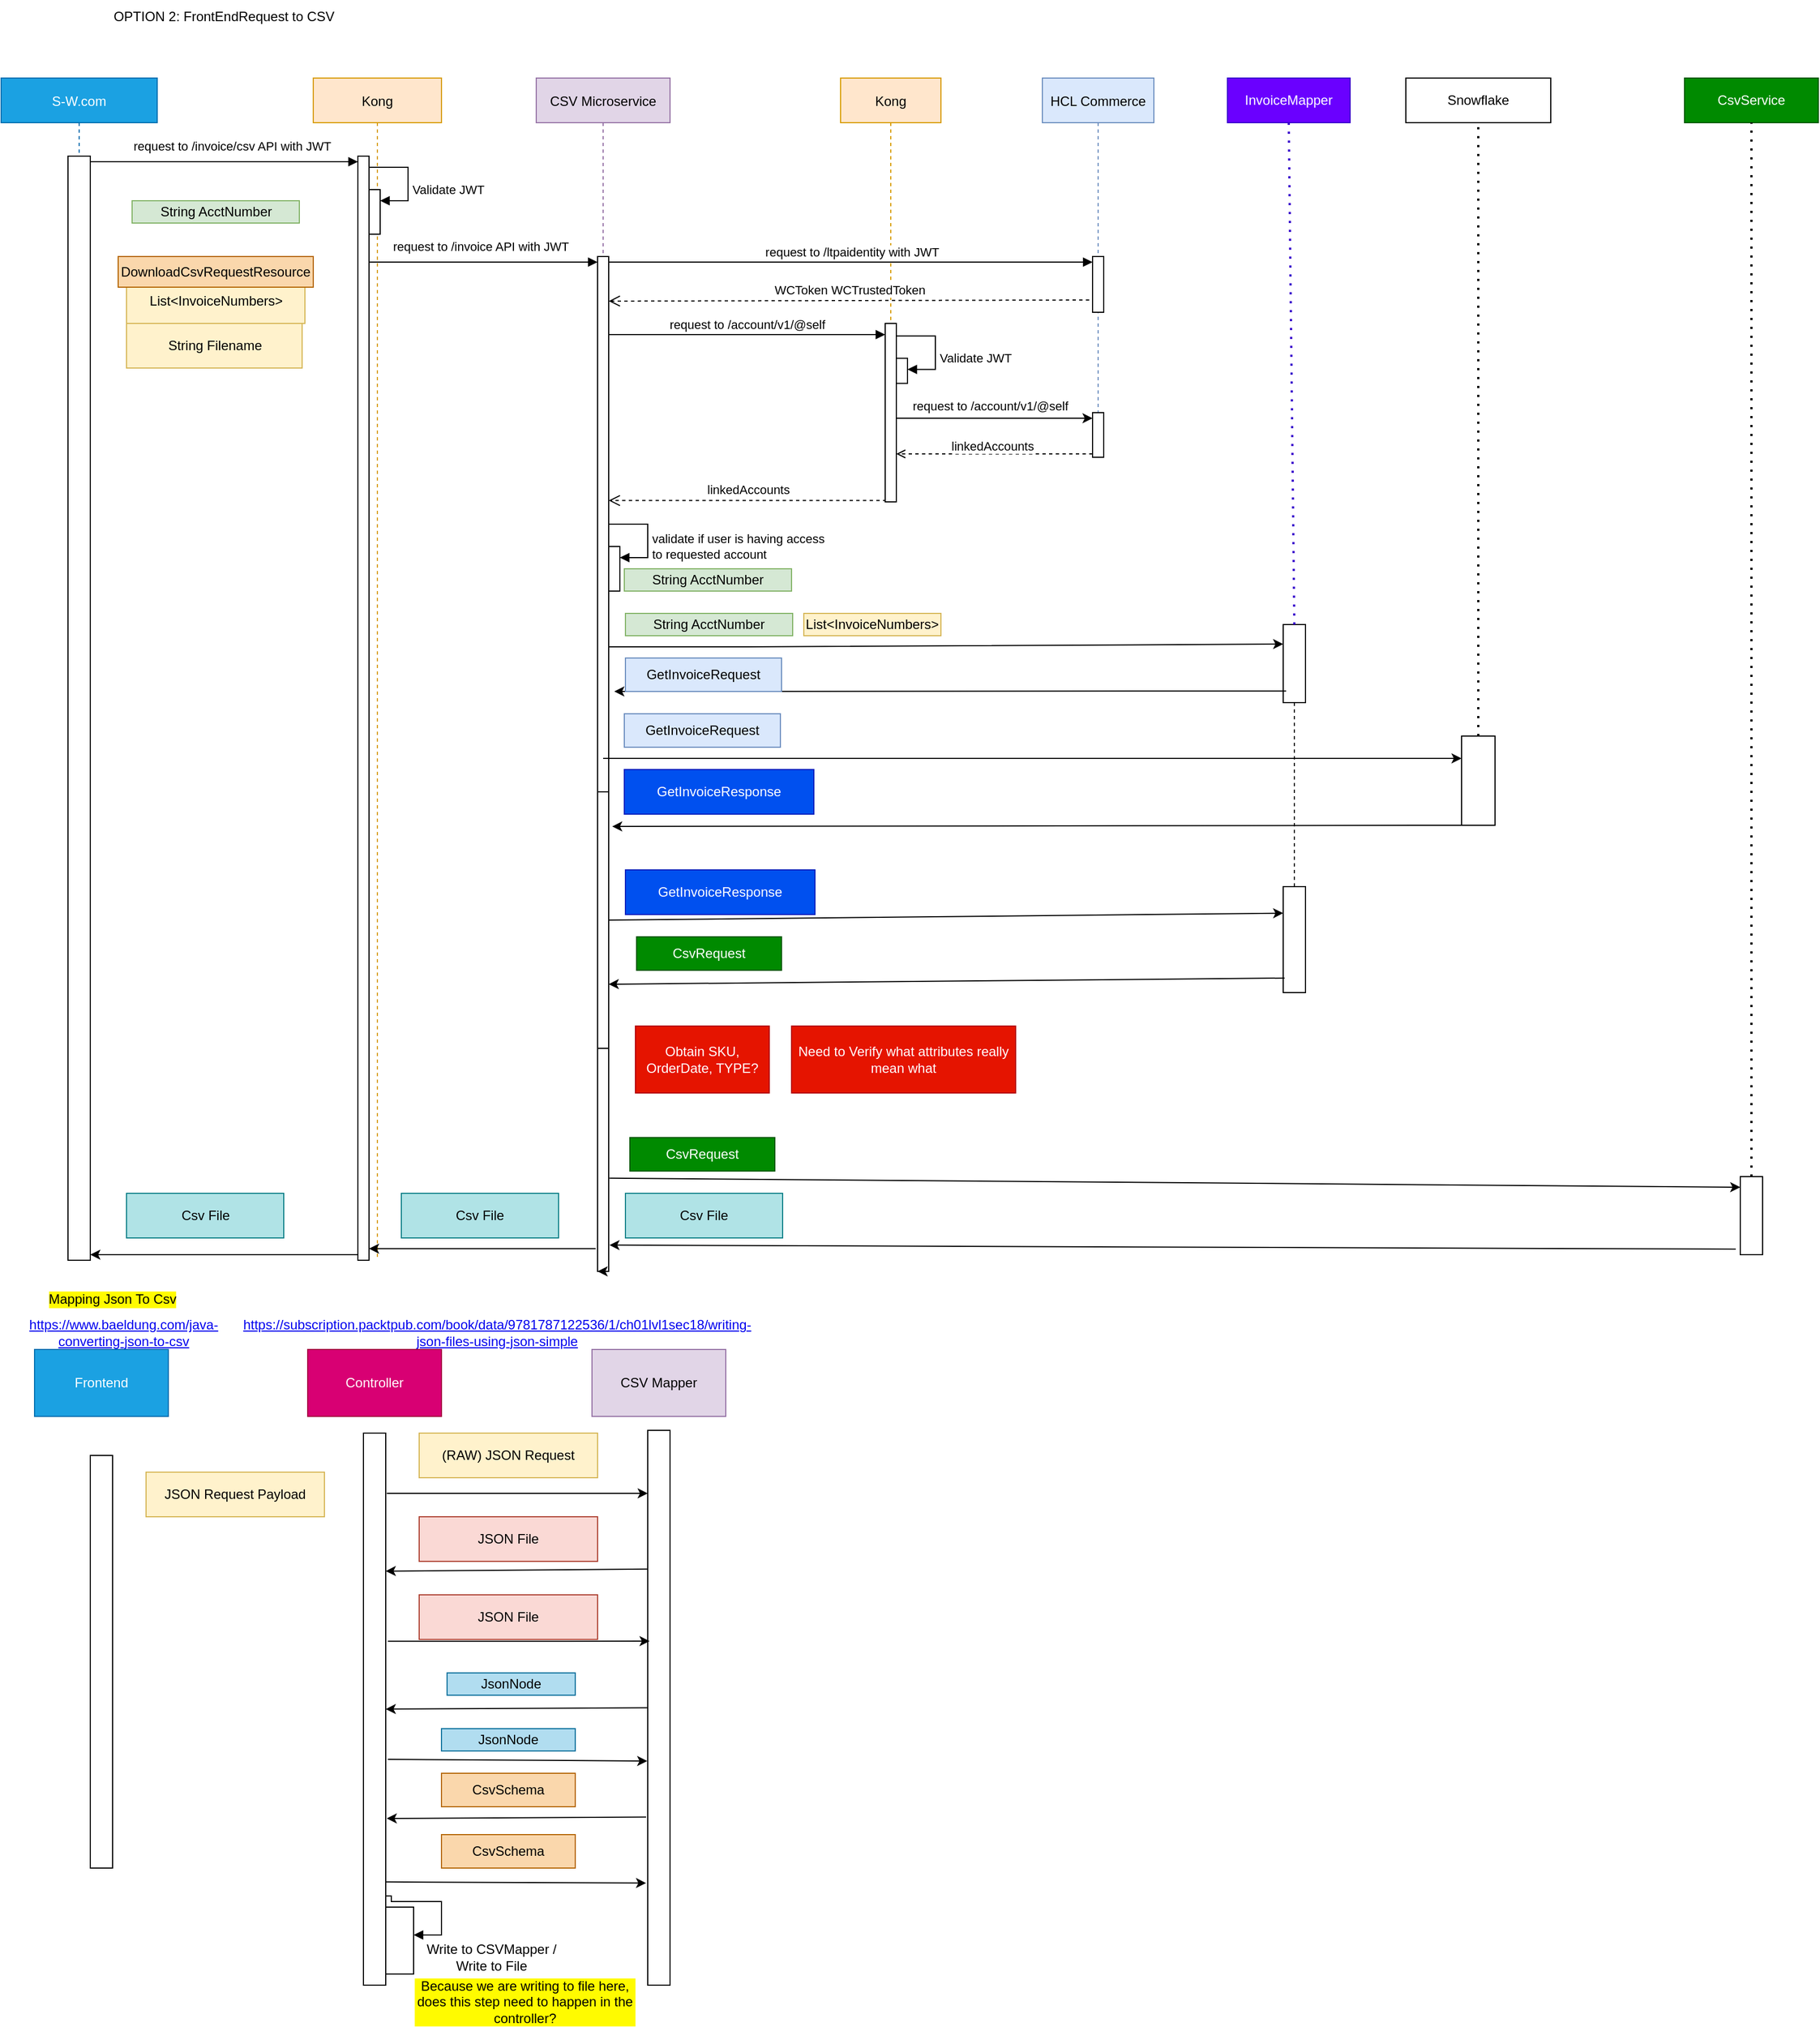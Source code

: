 <mxfile version="24.0.1" type="github">
  <diagram name="Page-1" id="2YBvvXClWsGukQMizWep">
    <mxGraphModel dx="1889" dy="1142" grid="1" gridSize="10" guides="1" tooltips="1" connect="1" arrows="1" fold="1" page="1" pageScale="1" pageWidth="850" pageHeight="1100" math="0" shadow="0">
      <root>
        <mxCell id="0" />
        <mxCell id="1" parent="0" />
        <mxCell id="YJNnLyJVlC_eIxuYvdxh-1" value="OPTION 2: FrontEndRequest to CSV" style="text;html=1;align=center;verticalAlign=middle;whiteSpace=wrap;rounded=0;" parent="1" vertex="1">
          <mxGeometry x="70" y="20" width="280" height="30" as="geometry" />
        </mxCell>
        <mxCell id="YJNnLyJVlC_eIxuYvdxh-55" value="S-W.com" style="shape=umlLifeline;perimeter=lifelinePerimeter;container=1;collapsible=0;recursiveResize=0;rounded=0;shadow=0;strokeWidth=1;fillColor=#1ba1e2;strokeColor=#006EAF;fontColor=#ffffff;" parent="1" vertex="1">
          <mxGeometry x="10" y="90" width="140" height="660" as="geometry" />
        </mxCell>
        <mxCell id="YJNnLyJVlC_eIxuYvdxh-56" value="CSV Microservice" style="shape=umlLifeline;perimeter=lifelinePerimeter;container=1;collapsible=0;recursiveResize=0;rounded=0;shadow=0;strokeWidth=1;fillColor=#e1d5e7;strokeColor=#9673a6;" parent="1" vertex="1">
          <mxGeometry x="490" y="90" width="120" height="640" as="geometry" />
        </mxCell>
        <mxCell id="YJNnLyJVlC_eIxuYvdxh-57" value="" style="html=1;points=[[0,0,0,0,5],[0,1,0,0,-5],[1,0,0,0,5],[1,1,0,0,-5]];perimeter=orthogonalPerimeter;outlineConnect=0;targetShapes=umlLifeline;portConstraint=eastwest;newEdgeStyle={&quot;curved&quot;:0,&quot;rounded&quot;:0};" parent="YJNnLyJVlC_eIxuYvdxh-56" vertex="1">
          <mxGeometry x="55" y="160" width="10" height="480" as="geometry" />
        </mxCell>
        <mxCell id="YJNnLyJVlC_eIxuYvdxh-58" value="" style="html=1;points=[[0,0,0,0,5],[0,1,0,0,-5],[1,0,0,0,5],[1,1,0,0,-5]];perimeter=orthogonalPerimeter;outlineConnect=0;targetShapes=umlLifeline;portConstraint=eastwest;newEdgeStyle={&quot;curved&quot;:0,&quot;rounded&quot;:0};" parent="YJNnLyJVlC_eIxuYvdxh-56" vertex="1">
          <mxGeometry x="65" y="420" width="10" height="40" as="geometry" />
        </mxCell>
        <mxCell id="YJNnLyJVlC_eIxuYvdxh-59" value="validate if user is having access &lt;br&gt;to requested account" style="html=1;align=left;spacingLeft=2;endArrow=block;rounded=0;edgeStyle=orthogonalEdgeStyle;curved=0;rounded=0;" parent="YJNnLyJVlC_eIxuYvdxh-56" target="YJNnLyJVlC_eIxuYvdxh-58" edge="1">
          <mxGeometry x="0.212" relative="1" as="geometry">
            <mxPoint x="65" y="400" as="sourcePoint" />
            <Array as="points">
              <mxPoint x="100" y="400" />
              <mxPoint x="100" y="430" />
            </Array>
            <mxPoint as="offset" />
          </mxGeometry>
        </mxCell>
        <mxCell id="YJNnLyJVlC_eIxuYvdxh-64" value="HCL Commerce" style="shape=umlLifeline;perimeter=lifelinePerimeter;container=1;collapsible=0;recursiveResize=0;rounded=0;shadow=0;strokeWidth=1;fillColor=#dae8fc;strokeColor=#6c8ebf;" parent="1" vertex="1">
          <mxGeometry x="944" y="90" width="100" height="340" as="geometry" />
        </mxCell>
        <mxCell id="YJNnLyJVlC_eIxuYvdxh-65" value="" style="html=1;points=[[0,0,0,0,5],[0,1,0,0,-5],[1,0,0,0,5],[1,1,0,0,-5]];perimeter=orthogonalPerimeter;outlineConnect=0;targetShapes=umlLifeline;portConstraint=eastwest;newEdgeStyle={&quot;curved&quot;:0,&quot;rounded&quot;:0};" parent="YJNnLyJVlC_eIxuYvdxh-64" vertex="1">
          <mxGeometry x="45" y="160" width="10" height="50" as="geometry" />
        </mxCell>
        <mxCell id="YJNnLyJVlC_eIxuYvdxh-66" value="" style="html=1;points=[[0,0,0,0,5],[0,1,0,0,-5],[1,0,0,0,5],[1,1,0,0,-5]];perimeter=orthogonalPerimeter;outlineConnect=0;targetShapes=umlLifeline;portConstraint=eastwest;newEdgeStyle={&quot;curved&quot;:0,&quot;rounded&quot;:0};" parent="YJNnLyJVlC_eIxuYvdxh-64" vertex="1">
          <mxGeometry x="45" y="300" width="10" height="40" as="geometry" />
        </mxCell>
        <mxCell id="YJNnLyJVlC_eIxuYvdxh-69" value="Kong" style="shape=umlLifeline;perimeter=lifelinePerimeter;container=1;collapsible=0;recursiveResize=0;rounded=0;shadow=0;strokeWidth=1;fillColor=#ffe6cc;strokeColor=#d79b00;" parent="1" vertex="1">
          <mxGeometry x="290" y="90" width="115" height="1060" as="geometry" />
        </mxCell>
        <mxCell id="YJNnLyJVlC_eIxuYvdxh-70" value="request to /qbexport API" style="html=1;verticalAlign=bottom;endArrow=block;curved=0;rounded=0;entryX=0;entryY=0;entryDx=0;entryDy=5;" parent="YJNnLyJVlC_eIxuYvdxh-69" edge="1">
          <mxGeometry relative="1" as="geometry">
            <mxPoint x="100" y="75" as="sourcePoint" />
          </mxGeometry>
        </mxCell>
        <mxCell id="YJNnLyJVlC_eIxuYvdxh-71" value="response qbInvoices" style="html=1;verticalAlign=bottom;endArrow=open;dashed=1;endSize=8;curved=0;rounded=0;exitX=0;exitY=1;exitDx=0;exitDy=-5;" parent="YJNnLyJVlC_eIxuYvdxh-69" edge="1">
          <mxGeometry relative="1" as="geometry">
            <mxPoint x="100" y="145" as="targetPoint" />
          </mxGeometry>
        </mxCell>
        <mxCell id="YJNnLyJVlC_eIxuYvdxh-72" value="" style="html=1;points=[[0,0,0,0,5],[0,1,0,0,-5],[1,0,0,0,5],[1,1,0,0,-5]];perimeter=orthogonalPerimeter;outlineConnect=0;targetShapes=umlLifeline;portConstraint=eastwest;newEdgeStyle={&quot;curved&quot;:0,&quot;rounded&quot;:0};" parent="YJNnLyJVlC_eIxuYvdxh-69" vertex="1">
          <mxGeometry x="40" y="70" width="10" height="990" as="geometry" />
        </mxCell>
        <mxCell id="YJNnLyJVlC_eIxuYvdxh-73" value="" style="html=1;points=[[0,0,0,0,5],[0,1,0,0,-5],[1,0,0,0,5],[1,1,0,0,-5]];perimeter=orthogonalPerimeter;outlineConnect=0;targetShapes=umlLifeline;portConstraint=eastwest;newEdgeStyle={&quot;curved&quot;:0,&quot;rounded&quot;:0};" parent="YJNnLyJVlC_eIxuYvdxh-69" vertex="1">
          <mxGeometry x="50" y="100" width="10" height="40" as="geometry" />
        </mxCell>
        <mxCell id="YJNnLyJVlC_eIxuYvdxh-74" value="Validate JWT" style="html=1;align=left;spacingLeft=2;endArrow=block;rounded=0;edgeStyle=orthogonalEdgeStyle;curved=0;rounded=0;exitX=1;exitY=0;exitDx=0;exitDy=5;exitPerimeter=0;" parent="YJNnLyJVlC_eIxuYvdxh-69" source="YJNnLyJVlC_eIxuYvdxh-72" target="YJNnLyJVlC_eIxuYvdxh-73" edge="1">
          <mxGeometry x="0.263" relative="1" as="geometry">
            <mxPoint x="55" y="80" as="sourcePoint" />
            <Array as="points">
              <mxPoint x="50" y="80" />
              <mxPoint x="85" y="80" />
              <mxPoint x="85" y="110" />
            </Array>
            <mxPoint as="offset" />
          </mxGeometry>
        </mxCell>
        <mxCell id="YJNnLyJVlC_eIxuYvdxh-75" value="request to /invoice/csv API with JWT" style="html=1;verticalAlign=bottom;endArrow=block;curved=0;rounded=0;entryX=0;entryY=0;entryDx=0;entryDy=5;exitX=1;exitY=0;exitDx=0;exitDy=5;exitPerimeter=0;" parent="1" source="YJNnLyJVlC_eIxuYvdxh-106" target="YJNnLyJVlC_eIxuYvdxh-72" edge="1">
          <mxGeometry x="0.059" y="5" relative="1" as="geometry">
            <mxPoint x="160" y="165" as="sourcePoint" />
            <mxPoint as="offset" />
          </mxGeometry>
        </mxCell>
        <mxCell id="YJNnLyJVlC_eIxuYvdxh-76" value="request to /invoice API with JWT" style="html=1;verticalAlign=bottom;endArrow=block;curved=0;rounded=0;entryX=0;entryY=0;entryDx=0;entryDy=5;" parent="1" target="YJNnLyJVlC_eIxuYvdxh-57" edge="1">
          <mxGeometry x="-0.024" y="5" relative="1" as="geometry">
            <mxPoint x="340" y="255" as="sourcePoint" />
            <mxPoint as="offset" />
          </mxGeometry>
        </mxCell>
        <mxCell id="YJNnLyJVlC_eIxuYvdxh-77" value="request to&amp;nbsp;/account/v1/@self" style="html=1;verticalAlign=bottom;endArrow=block;curved=0;rounded=0;" parent="1" target="YJNnLyJVlC_eIxuYvdxh-84" edge="1">
          <mxGeometry relative="1" as="geometry">
            <mxPoint x="555" y="320" as="sourcePoint" />
            <mxPoint as="offset" />
            <mxPoint x="700" y="320" as="targetPoint" />
          </mxGeometry>
        </mxCell>
        <mxCell id="YJNnLyJVlC_eIxuYvdxh-78" value="linkedAccounts" style="html=1;verticalAlign=bottom;endArrow=open;dashed=1;endSize=8;curved=0;rounded=0;exitX=0.456;exitY=0.57;exitDx=0;exitDy=0;exitPerimeter=0;" parent="1" edge="1">
          <mxGeometry x="-0.006" y="-1" relative="1" as="geometry">
            <mxPoint x="555" y="468.8" as="targetPoint" />
            <mxPoint as="offset" />
            <mxPoint x="804.04" y="468.8" as="sourcePoint" />
          </mxGeometry>
        </mxCell>
        <mxCell id="YJNnLyJVlC_eIxuYvdxh-81" value="Kong" style="shape=umlLifeline;perimeter=lifelinePerimeter;container=1;collapsible=0;recursiveResize=0;rounded=0;shadow=0;strokeWidth=1;fillColor=#ffe6cc;strokeColor=#d79b00;" parent="1" vertex="1">
          <mxGeometry x="763" y="90" width="90" height="380" as="geometry" />
        </mxCell>
        <mxCell id="YJNnLyJVlC_eIxuYvdxh-82" value="request to /qbexport API" style="html=1;verticalAlign=bottom;endArrow=block;curved=0;rounded=0;entryX=0;entryY=0;entryDx=0;entryDy=5;" parent="YJNnLyJVlC_eIxuYvdxh-81" edge="1">
          <mxGeometry relative="1" as="geometry">
            <mxPoint x="100" y="75" as="sourcePoint" />
          </mxGeometry>
        </mxCell>
        <mxCell id="YJNnLyJVlC_eIxuYvdxh-83" value="response qbInvoices" style="html=1;verticalAlign=bottom;endArrow=open;dashed=1;endSize=8;curved=0;rounded=0;exitX=0;exitY=1;exitDx=0;exitDy=-5;" parent="YJNnLyJVlC_eIxuYvdxh-81" edge="1">
          <mxGeometry relative="1" as="geometry">
            <mxPoint x="100" y="145" as="targetPoint" />
          </mxGeometry>
        </mxCell>
        <mxCell id="YJNnLyJVlC_eIxuYvdxh-84" value="" style="html=1;points=[[0,0,0,0,5],[0,1,0,0,-5],[1,0,0,0,5],[1,1,0,0,-5]];perimeter=orthogonalPerimeter;outlineConnect=0;targetShapes=umlLifeline;portConstraint=eastwest;newEdgeStyle={&quot;curved&quot;:0,&quot;rounded&quot;:0};" parent="YJNnLyJVlC_eIxuYvdxh-81" vertex="1">
          <mxGeometry x="40" y="220" width="10" height="160" as="geometry" />
        </mxCell>
        <mxCell id="YJNnLyJVlC_eIxuYvdxh-85" value="" style="html=1;points=[[0,0,0,0,5],[0,1,0,0,-5],[1,0,0,0,5],[1,1,0,0,-5]];perimeter=orthogonalPerimeter;outlineConnect=0;targetShapes=umlLifeline;portConstraint=eastwest;newEdgeStyle={&quot;curved&quot;:0,&quot;rounded&quot;:0};" parent="YJNnLyJVlC_eIxuYvdxh-81" vertex="1">
          <mxGeometry x="50" y="251.25" width="10" height="22.5" as="geometry" />
        </mxCell>
        <mxCell id="YJNnLyJVlC_eIxuYvdxh-86" value="Validate JWT" style="html=1;align=left;spacingLeft=2;endArrow=block;rounded=0;edgeStyle=orthogonalEdgeStyle;curved=0;rounded=0;exitX=1;exitY=0;exitDx=0;exitDy=5;exitPerimeter=0;" parent="YJNnLyJVlC_eIxuYvdxh-81" target="YJNnLyJVlC_eIxuYvdxh-85" edge="1">
          <mxGeometry x="0.263" relative="1" as="geometry">
            <mxPoint x="50" y="226.25" as="sourcePoint" />
            <Array as="points">
              <mxPoint x="50" y="231.25" />
              <mxPoint x="85" y="231.25" />
              <mxPoint x="85" y="261.25" />
            </Array>
            <mxPoint as="offset" />
          </mxGeometry>
        </mxCell>
        <mxCell id="YJNnLyJVlC_eIxuYvdxh-87" value="request to /ltpaidentity with JWT" style="html=1;verticalAlign=bottom;endArrow=block;curved=0;rounded=0;entryX=0;entryY=0;entryDx=0;entryDy=5;exitX=1;exitY=0;exitDx=0;exitDy=5;exitPerimeter=0;" parent="1" source="YJNnLyJVlC_eIxuYvdxh-57" target="YJNnLyJVlC_eIxuYvdxh-65" edge="1">
          <mxGeometry x="0.004" relative="1" as="geometry">
            <mxPoint x="560" y="255" as="sourcePoint" />
            <mxPoint as="offset" />
          </mxGeometry>
        </mxCell>
        <mxCell id="YJNnLyJVlC_eIxuYvdxh-88" value="WCToken WCTrustedToken" style="html=1;verticalAlign=bottom;endArrow=open;dashed=1;endSize=8;curved=0;rounded=0;entryX=1;entryY=1;entryDx=0;entryDy=-5;entryPerimeter=0;exitX=-0.3;exitY=0.78;exitDx=0;exitDy=0;exitPerimeter=0;" parent="1" source="YJNnLyJVlC_eIxuYvdxh-65" edge="1">
          <mxGeometry relative="1" as="geometry">
            <mxPoint x="555" y="290" as="targetPoint" />
            <mxPoint as="offset" />
            <mxPoint x="760" y="290" as="sourcePoint" />
          </mxGeometry>
        </mxCell>
        <mxCell id="YJNnLyJVlC_eIxuYvdxh-89" style="edgeStyle=orthogonalEdgeStyle;rounded=0;orthogonalLoop=1;jettySize=auto;html=1;curved=0;entryX=0;entryY=0;entryDx=0;entryDy=5;entryPerimeter=0;" parent="1" source="YJNnLyJVlC_eIxuYvdxh-84" target="YJNnLyJVlC_eIxuYvdxh-66" edge="1">
          <mxGeometry relative="1" as="geometry">
            <Array as="points">
              <mxPoint x="860" y="395" />
              <mxPoint x="860" y="395" />
            </Array>
          </mxGeometry>
        </mxCell>
        <mxCell id="YJNnLyJVlC_eIxuYvdxh-90" value="request to&amp;nbsp;/account/v1/@self" style="edgeLabel;html=1;align=center;verticalAlign=middle;resizable=0;points=[];" parent="YJNnLyJVlC_eIxuYvdxh-89" connectable="0" vertex="1">
          <mxGeometry x="-0.053" y="4" relative="1" as="geometry">
            <mxPoint y="-7" as="offset" />
          </mxGeometry>
        </mxCell>
        <mxCell id="YJNnLyJVlC_eIxuYvdxh-91" style="edgeStyle=orthogonalEdgeStyle;rounded=0;orthogonalLoop=1;jettySize=auto;html=1;curved=0;dashed=1;endArrow=open;endFill=0;" parent="1" edge="1">
          <mxGeometry relative="1" as="geometry">
            <mxPoint x="989" y="427" as="sourcePoint" />
            <mxPoint x="813" y="427" as="targetPoint" />
            <Array as="points">
              <mxPoint x="860" y="427" />
              <mxPoint x="860" y="427" />
            </Array>
          </mxGeometry>
        </mxCell>
        <mxCell id="YJNnLyJVlC_eIxuYvdxh-92" value="linkedAccounts" style="edgeLabel;html=1;align=center;verticalAlign=middle;resizable=0;points=[];" parent="YJNnLyJVlC_eIxuYvdxh-91" connectable="0" vertex="1">
          <mxGeometry x="0.027" relative="1" as="geometry">
            <mxPoint y="-7" as="offset" />
          </mxGeometry>
        </mxCell>
        <mxCell id="YJNnLyJVlC_eIxuYvdxh-106" value="" style="html=1;points=[[0,0,0,0,5],[0,1,0,0,-5],[1,0,0,0,5],[1,1,0,0,-5]];perimeter=orthogonalPerimeter;outlineConnect=0;targetShapes=umlLifeline;portConstraint=eastwest;newEdgeStyle={&quot;curved&quot;:0,&quot;rounded&quot;:0};" parent="1" vertex="1">
          <mxGeometry x="70" y="160" width="20" height="990" as="geometry" />
        </mxCell>
        <mxCell id="YJNnLyJVlC_eIxuYvdxh-215" value="Mapping Json To Csv" style="text;html=1;align=center;verticalAlign=middle;whiteSpace=wrap;rounded=0;labelBackgroundColor=#fffb00;" parent="1" vertex="1">
          <mxGeometry x="10" y="1170" width="200" height="30" as="geometry" />
        </mxCell>
        <mxCell id="YJNnLyJVlC_eIxuYvdxh-216" value="Controller" style="rounded=0;whiteSpace=wrap;html=1;fillColor=#d80073;strokeColor=#A50040;fontColor=#ffffff;" parent="1" vertex="1">
          <mxGeometry x="285" y="1230" width="120" height="60" as="geometry" />
        </mxCell>
        <mxCell id="YJNnLyJVlC_eIxuYvdxh-217" value="JSON Request Payload" style="rounded=0;whiteSpace=wrap;html=1;fillColor=#fff2cc;strokeColor=#d6b656;" parent="1" vertex="1">
          <mxGeometry x="140" y="1340" width="160" height="40" as="geometry" />
        </mxCell>
        <mxCell id="YJNnLyJVlC_eIxuYvdxh-222" value="CSV Mapper" style="rounded=0;whiteSpace=wrap;html=1;fillColor=#e1d5e7;strokeColor=#9673a6;" parent="1" vertex="1">
          <mxGeometry x="540" y="1230" width="120" height="60" as="geometry" />
        </mxCell>
        <mxCell id="YJNnLyJVlC_eIxuYvdxh-225" value="Frontend" style="rounded=0;whiteSpace=wrap;html=1;fillColor=#1ba1e2;fontColor=#ffffff;strokeColor=#006EAF;" parent="1" vertex="1">
          <mxGeometry x="40" y="1230" width="120" height="60" as="geometry" />
        </mxCell>
        <mxCell id="YJNnLyJVlC_eIxuYvdxh-226" value="" style="rounded=0;whiteSpace=wrap;html=1;" parent="1" vertex="1">
          <mxGeometry x="90" y="1325" width="20" height="370" as="geometry" />
        </mxCell>
        <mxCell id="YJNnLyJVlC_eIxuYvdxh-227" value="" style="rounded=0;whiteSpace=wrap;html=1;" parent="1" vertex="1">
          <mxGeometry x="335" y="1305" width="20" height="495" as="geometry" />
        </mxCell>
        <mxCell id="YJNnLyJVlC_eIxuYvdxh-228" value="" style="rounded=0;whiteSpace=wrap;html=1;" parent="1" vertex="1">
          <mxGeometry x="590" y="1302.5" width="20" height="497.5" as="geometry" />
        </mxCell>
        <mxCell id="YJNnLyJVlC_eIxuYvdxh-234" value="&lt;a href=&quot;https://www.baeldung.com/java-converting-json-to-csv&quot;&gt;https://www.baeldung.com/java-converting-json-to-csv&lt;/a&gt;" style="text;html=1;align=center;verticalAlign=middle;whiteSpace=wrap;rounded=0;" parent="1" vertex="1">
          <mxGeometry x="90" y="1200" width="60" height="30" as="geometry" />
        </mxCell>
        <mxCell id="YJNnLyJVlC_eIxuYvdxh-235" value="" style="endArrow=classic;html=1;rounded=0;exitX=1.097;exitY=0.377;exitDx=0;exitDy=0;entryX=0.084;entryY=0.38;entryDx=0;entryDy=0;entryPerimeter=0;exitPerimeter=0;" parent="1" source="YJNnLyJVlC_eIxuYvdxh-227" target="YJNnLyJVlC_eIxuYvdxh-228" edge="1">
          <mxGeometry width="50" height="50" relative="1" as="geometry">
            <mxPoint x="420" y="1540" as="sourcePoint" />
            <mxPoint x="470" y="1490" as="targetPoint" />
          </mxGeometry>
        </mxCell>
        <mxCell id="YJNnLyJVlC_eIxuYvdxh-237" value="" style="endArrow=classic;html=1;rounded=0;exitX=0;exitY=0.5;exitDx=0;exitDy=0;" parent="1" source="YJNnLyJVlC_eIxuYvdxh-228" target="YJNnLyJVlC_eIxuYvdxh-227" edge="1">
          <mxGeometry width="50" height="50" relative="1" as="geometry">
            <mxPoint x="550" y="1510" as="sourcePoint" />
            <mxPoint x="357" y="1485" as="targetPoint" />
            <Array as="points" />
          </mxGeometry>
        </mxCell>
        <mxCell id="YJNnLyJVlC_eIxuYvdxh-246" value="JsonNode" style="rounded=0;whiteSpace=wrap;html=1;fillColor=#b1ddf0;strokeColor=#10739e;" parent="1" vertex="1">
          <mxGeometry x="410" y="1520" width="115" height="20" as="geometry" />
        </mxCell>
        <mxCell id="YJNnLyJVlC_eIxuYvdxh-248" value="JsonNode" style="rounded=0;whiteSpace=wrap;html=1;fillColor=#b1ddf0;strokeColor=#10739e;" parent="1" vertex="1">
          <mxGeometry x="405" y="1570" width="120" height="20" as="geometry" />
        </mxCell>
        <mxCell id="YJNnLyJVlC_eIxuYvdxh-249" value="" style="endArrow=classic;html=1;rounded=0;exitX=-0.074;exitY=0.697;exitDx=0;exitDy=0;exitPerimeter=0;entryX=1.045;entryY=0.698;entryDx=0;entryDy=0;entryPerimeter=0;" parent="1" source="YJNnLyJVlC_eIxuYvdxh-228" target="YJNnLyJVlC_eIxuYvdxh-227" edge="1">
          <mxGeometry width="50" height="50" relative="1" as="geometry">
            <mxPoint x="480" y="1560" as="sourcePoint" />
            <mxPoint x="530" y="1510" as="targetPoint" />
            <Array as="points" />
          </mxGeometry>
        </mxCell>
        <mxCell id="YJNnLyJVlC_eIxuYvdxh-250" value="CsvSchema" style="rounded=0;whiteSpace=wrap;html=1;fillColor=#fad7ac;strokeColor=#b46504;" parent="1" vertex="1">
          <mxGeometry x="405" y="1610" width="120" height="30" as="geometry" />
        </mxCell>
        <mxCell id="YJNnLyJVlC_eIxuYvdxh-251" value="" style="endArrow=classic;html=1;rounded=0;exitX=1.097;exitY=0.591;exitDx=0;exitDy=0;exitPerimeter=0;entryX=-0.021;entryY=0.596;entryDx=0;entryDy=0;entryPerimeter=0;" parent="1" source="YJNnLyJVlC_eIxuYvdxh-227" target="YJNnLyJVlC_eIxuYvdxh-228" edge="1">
          <mxGeometry width="50" height="50" relative="1" as="geometry">
            <mxPoint x="370" y="1590" as="sourcePoint" />
            <mxPoint x="420" y="1540" as="targetPoint" />
          </mxGeometry>
        </mxCell>
        <mxCell id="YJNnLyJVlC_eIxuYvdxh-252" value="" style="endArrow=classic;html=1;rounded=0;exitX=0.992;exitY=0.813;exitDx=0;exitDy=0;entryX=-0.074;entryY=0.816;entryDx=0;entryDy=0;entryPerimeter=0;exitPerimeter=0;" parent="1" source="YJNnLyJVlC_eIxuYvdxh-227" target="YJNnLyJVlC_eIxuYvdxh-228" edge="1">
          <mxGeometry width="50" height="50" relative="1" as="geometry">
            <mxPoint x="360" y="1671" as="sourcePoint" />
            <mxPoint x="575" y="1670" as="targetPoint" />
          </mxGeometry>
        </mxCell>
        <mxCell id="YJNnLyJVlC_eIxuYvdxh-253" value="CsvSchema" style="rounded=0;whiteSpace=wrap;html=1;fillColor=#fad7ac;strokeColor=#b46504;" parent="1" vertex="1">
          <mxGeometry x="405" y="1665" width="120" height="30" as="geometry" />
        </mxCell>
        <mxCell id="YJNnLyJVlC_eIxuYvdxh-255" value="" style="rounded=0;whiteSpace=wrap;html=1;" parent="1" vertex="1">
          <mxGeometry x="355" y="1730" width="25" height="60" as="geometry" />
        </mxCell>
        <mxCell id="YJNnLyJVlC_eIxuYvdxh-257" value="Write to CSVMapper / Write to File" style="text;html=1;align=center;verticalAlign=middle;whiteSpace=wrap;rounded=0;" parent="1" vertex="1">
          <mxGeometry x="390" y="1760" width="120" height="30" as="geometry" />
        </mxCell>
        <mxCell id="YJNnLyJVlC_eIxuYvdxh-258" value="" style="endArrow=classic;html=1;rounded=0;exitX=1.045;exitY=0.109;exitDx=0;exitDy=0;exitPerimeter=0;" parent="1" source="YJNnLyJVlC_eIxuYvdxh-227" edge="1">
          <mxGeometry width="50" height="50" relative="1" as="geometry">
            <mxPoint x="360" y="1350" as="sourcePoint" />
            <mxPoint x="590" y="1359" as="targetPoint" />
          </mxGeometry>
        </mxCell>
        <mxCell id="YJNnLyJVlC_eIxuYvdxh-260" value="(RAW) JSON Request" style="rounded=0;whiteSpace=wrap;html=1;fillColor=#fff2cc;strokeColor=#d6b656;" parent="1" vertex="1">
          <mxGeometry x="385" y="1305" width="160" height="40" as="geometry" />
        </mxCell>
        <mxCell id="YJNnLyJVlC_eIxuYvdxh-261" value="" style="endArrow=classic;html=1;rounded=0;exitX=0;exitY=0.25;exitDx=0;exitDy=0;entryX=1;entryY=0.25;entryDx=0;entryDy=0;" parent="1" source="YJNnLyJVlC_eIxuYvdxh-228" target="YJNnLyJVlC_eIxuYvdxh-227" edge="1">
          <mxGeometry width="50" height="50" relative="1" as="geometry">
            <mxPoint x="430" y="1560" as="sourcePoint" />
            <mxPoint x="480" y="1510" as="targetPoint" />
          </mxGeometry>
        </mxCell>
        <mxCell id="YJNnLyJVlC_eIxuYvdxh-262" value="JSON File" style="rounded=0;whiteSpace=wrap;html=1;fillColor=#fad9d5;strokeColor=#ae4132;" parent="1" vertex="1">
          <mxGeometry x="385" y="1380" width="160" height="40" as="geometry" />
        </mxCell>
        <mxCell id="YJNnLyJVlC_eIxuYvdxh-264" value="JSON File" style="rounded=0;whiteSpace=wrap;html=1;fillColor=#fad9d5;strokeColor=#ae4132;" parent="1" vertex="1">
          <mxGeometry x="385" y="1450" width="160" height="40" as="geometry" />
        </mxCell>
        <mxCell id="YJNnLyJVlC_eIxuYvdxh-265" value="" style="html=1;align=left;spacingLeft=2;endArrow=block;rounded=0;edgeStyle=orthogonalEdgeStyle;curved=0;rounded=0;" parent="1" edge="1">
          <mxGeometry x="0.265" relative="1" as="geometry">
            <mxPoint x="355" y="1730" as="sourcePoint" />
            <Array as="points">
              <mxPoint x="355" y="1720" />
              <mxPoint x="360" y="1720" />
              <mxPoint x="360" y="1725" />
              <mxPoint x="405" y="1725" />
              <mxPoint x="405" y="1755" />
            </Array>
            <mxPoint as="offset" />
            <mxPoint x="380.05" y="1755" as="targetPoint" />
          </mxGeometry>
        </mxCell>
        <mxCell id="YJNnLyJVlC_eIxuYvdxh-266" value="Because we are writing to file here, does this step need to happen in the controller?" style="text;html=1;align=center;verticalAlign=middle;whiteSpace=wrap;rounded=0;labelBackgroundColor=#fffb00;" parent="1" vertex="1">
          <mxGeometry x="380" y="1800" width="200" height="30" as="geometry" />
        </mxCell>
        <mxCell id="YJNnLyJVlC_eIxuYvdxh-267" value="&lt;a href=&quot;https://subscription.packtpub.com/book/data/9781787122536/1/ch01lvl1sec18/writing-json-files-using-json-simple&quot;&gt;https://subscription.packtpub.com/book/data/9781787122536/1/ch01lvl1sec18/writing-json-files-using-json-simple&lt;/a&gt;" style="text;html=1;align=center;verticalAlign=middle;whiteSpace=wrap;rounded=0;" parent="1" vertex="1">
          <mxGeometry x="425" y="1200" width="60" height="30" as="geometry" />
        </mxCell>
        <mxCell id="g4OkjtU_miHgyNRjrbvA-1" value="List&amp;lt;InvoiceNumbers&amp;gt;" style="rounded=0;whiteSpace=wrap;html=1;fillColor=#fff2cc;strokeColor=#d6b656;" parent="1" vertex="1">
          <mxGeometry x="122.5" y="270" width="160" height="40" as="geometry" />
        </mxCell>
        <mxCell id="YJNnLyJVlC_eIxuYvdxh-325" value="DownloadCsvRequestResource" style="rounded=0;whiteSpace=wrap;html=1;fillColor=#fad7ac;strokeColor=#b46504;" parent="1" vertex="1">
          <mxGeometry x="115" y="250" width="175" height="27.5" as="geometry" />
        </mxCell>
        <mxCell id="bELpRqXfXvMZyUZHLbvB-1" value="String AcctNumber" style="rounded=0;whiteSpace=wrap;html=1;fillColor=#d5e8d4;strokeColor=#82b366;" vertex="1" parent="1">
          <mxGeometry x="127.5" y="200" width="150" height="20" as="geometry" />
        </mxCell>
        <mxCell id="bELpRqXfXvMZyUZHLbvB-2" value="String AcctNumber" style="rounded=0;whiteSpace=wrap;html=1;fillColor=#d5e8d4;strokeColor=#82b366;" vertex="1" parent="1">
          <mxGeometry x="569" y="530" width="150" height="20" as="geometry" />
        </mxCell>
        <mxCell id="bELpRqXfXvMZyUZHLbvB-3" value="String Filename" style="rounded=0;whiteSpace=wrap;html=1;fillColor=#fff2cc;strokeColor=#d6b656;" vertex="1" parent="1">
          <mxGeometry x="122.5" y="310" width="157.5" height="40" as="geometry" />
        </mxCell>
        <mxCell id="bELpRqXfXvMZyUZHLbvB-5" value="InvoiceMapper" style="rounded=0;whiteSpace=wrap;html=1;fillColor=#6a00ff;fontColor=#ffffff;strokeColor=#3700CC;" vertex="1" parent="1">
          <mxGeometry x="1110" y="90" width="110" height="40" as="geometry" />
        </mxCell>
        <mxCell id="bELpRqXfXvMZyUZHLbvB-6" value="" style="rounded=0;whiteSpace=wrap;html=1;" vertex="1" parent="1">
          <mxGeometry x="1160" y="580" width="20" height="70" as="geometry" />
        </mxCell>
        <mxCell id="bELpRqXfXvMZyUZHLbvB-7" value="" style="endArrow=none;dashed=1;html=1;dashPattern=1 3;strokeWidth=2;rounded=0;entryX=0.5;entryY=1;entryDx=0;entryDy=0;exitX=0.5;exitY=0;exitDx=0;exitDy=0;fillColor=#6a00ff;strokeColor=#3700CC;" edge="1" parent="1" source="bELpRqXfXvMZyUZHLbvB-6" target="bELpRqXfXvMZyUZHLbvB-5">
          <mxGeometry width="50" height="50" relative="1" as="geometry">
            <mxPoint x="1165" y="580" as="sourcePoint" />
            <mxPoint x="690" y="380" as="targetPoint" />
          </mxGeometry>
        </mxCell>
        <mxCell id="bELpRqXfXvMZyUZHLbvB-10" value="String AcctNumber" style="rounded=0;whiteSpace=wrap;html=1;fillColor=#d5e8d4;strokeColor=#82b366;" vertex="1" parent="1">
          <mxGeometry x="570" y="570" width="150" height="20" as="geometry" />
        </mxCell>
        <mxCell id="bELpRqXfXvMZyUZHLbvB-11" value="List&amp;lt;InvoiceNumbers&amp;gt;" style="rounded=0;whiteSpace=wrap;html=1;fillColor=#fff2cc;strokeColor=#d6b656;" vertex="1" parent="1">
          <mxGeometry x="730" y="570" width="123" height="20" as="geometry" />
        </mxCell>
        <mxCell id="bELpRqXfXvMZyUZHLbvB-13" value="" style="endArrow=classic;html=1;rounded=0;entryX=0;entryY=0.25;entryDx=0;entryDy=0;" edge="1" parent="1" source="YJNnLyJVlC_eIxuYvdxh-57" target="bELpRqXfXvMZyUZHLbvB-6">
          <mxGeometry width="50" height="50" relative="1" as="geometry">
            <mxPoint x="760" y="620" as="sourcePoint" />
            <mxPoint x="1140" y="600" as="targetPoint" />
            <Array as="points">
              <mxPoint x="680" y="600" />
            </Array>
          </mxGeometry>
        </mxCell>
        <mxCell id="bELpRqXfXvMZyUZHLbvB-14" value="" style="endArrow=classic;html=1;rounded=0;exitX=0.132;exitY=0.851;exitDx=0;exitDy=0;exitPerimeter=0;" edge="1" parent="1" source="bELpRqXfXvMZyUZHLbvB-6">
          <mxGeometry width="50" height="50" relative="1" as="geometry">
            <mxPoint x="1140" y="640" as="sourcePoint" />
            <mxPoint x="560" y="640" as="targetPoint" />
          </mxGeometry>
        </mxCell>
        <mxCell id="bELpRqXfXvMZyUZHLbvB-15" value="GetInvoiceRequest" style="rounded=0;whiteSpace=wrap;html=1;fillColor=#dae8fc;strokeColor=#6c8ebf;" vertex="1" parent="1">
          <mxGeometry x="570" y="610" width="140" height="30" as="geometry" />
        </mxCell>
        <mxCell id="bELpRqXfXvMZyUZHLbvB-16" value="Snowflake" style="rounded=0;whiteSpace=wrap;html=1;" vertex="1" parent="1">
          <mxGeometry x="1270" y="90" width="130" height="40" as="geometry" />
        </mxCell>
        <mxCell id="bELpRqXfXvMZyUZHLbvB-17" value="" style="rounded=0;whiteSpace=wrap;html=1;" vertex="1" parent="1">
          <mxGeometry x="1320" y="680" width="30" height="80" as="geometry" />
        </mxCell>
        <mxCell id="bELpRqXfXvMZyUZHLbvB-18" value="" style="endArrow=none;dashed=1;html=1;dashPattern=1 3;strokeWidth=2;rounded=0;exitX=0.5;exitY=0;exitDx=0;exitDy=0;entryX=0.5;entryY=1;entryDx=0;entryDy=0;" edge="1" parent="1" source="bELpRqXfXvMZyUZHLbvB-17" target="bELpRqXfXvMZyUZHLbvB-16">
          <mxGeometry width="50" height="50" relative="1" as="geometry">
            <mxPoint x="1000" y="470" as="sourcePoint" />
            <mxPoint x="1050" y="420" as="targetPoint" />
          </mxGeometry>
        </mxCell>
        <mxCell id="bELpRqXfXvMZyUZHLbvB-19" value="" style="endArrow=classic;html=1;rounded=0;entryX=0;entryY=0.25;entryDx=0;entryDy=0;" edge="1" parent="1" source="YJNnLyJVlC_eIxuYvdxh-56" target="bELpRqXfXvMZyUZHLbvB-17">
          <mxGeometry width="50" height="50" relative="1" as="geometry">
            <mxPoint x="830" y="690" as="sourcePoint" />
            <mxPoint x="880" y="640" as="targetPoint" />
          </mxGeometry>
        </mxCell>
        <mxCell id="bELpRqXfXvMZyUZHLbvB-20" value="GetInvoiceRequest" style="rounded=0;whiteSpace=wrap;html=1;fillColor=#dae8fc;strokeColor=#6c8ebf;" vertex="1" parent="1">
          <mxGeometry x="569" y="660" width="140" height="30" as="geometry" />
        </mxCell>
        <mxCell id="bELpRqXfXvMZyUZHLbvB-21" value="" style="endArrow=classic;html=1;rounded=0;exitX=0;exitY=1;exitDx=0;exitDy=0;entryX=1.309;entryY=0.135;entryDx=0;entryDy=0;entryPerimeter=0;" edge="1" parent="1" source="bELpRqXfXvMZyUZHLbvB-17" target="bELpRqXfXvMZyUZHLbvB-22">
          <mxGeometry width="50" height="50" relative="1" as="geometry">
            <mxPoint x="770" y="820" as="sourcePoint" />
            <mxPoint x="550" y="740" as="targetPoint" />
          </mxGeometry>
        </mxCell>
        <mxCell id="bELpRqXfXvMZyUZHLbvB-22" value="" style="rounded=0;whiteSpace=wrap;html=1;" vertex="1" parent="1">
          <mxGeometry x="545" y="730" width="10" height="230" as="geometry" />
        </mxCell>
        <mxCell id="bELpRqXfXvMZyUZHLbvB-23" value="GetInvoiceResponse" style="rounded=0;whiteSpace=wrap;html=1;fillColor=#0050ef;fontColor=#ffffff;strokeColor=#001DBC;" vertex="1" parent="1">
          <mxGeometry x="569" y="710" width="170" height="40" as="geometry" />
        </mxCell>
        <mxCell id="bELpRqXfXvMZyUZHLbvB-24" value="" style="rounded=0;whiteSpace=wrap;html=1;" vertex="1" parent="1">
          <mxGeometry x="1160" y="815" width="20" height="95" as="geometry" />
        </mxCell>
        <mxCell id="bELpRqXfXvMZyUZHLbvB-25" value="" style="endArrow=none;dashed=1;html=1;rounded=0;entryX=0.5;entryY=1;entryDx=0;entryDy=0;exitX=0.5;exitY=0;exitDx=0;exitDy=0;" edge="1" parent="1" source="bELpRqXfXvMZyUZHLbvB-24" target="bELpRqXfXvMZyUZHLbvB-6">
          <mxGeometry width="50" height="50" relative="1" as="geometry">
            <mxPoint x="1000" y="810" as="sourcePoint" />
            <mxPoint x="1050" y="760" as="targetPoint" />
          </mxGeometry>
        </mxCell>
        <mxCell id="bELpRqXfXvMZyUZHLbvB-29" value="GetInvoiceResponse" style="rounded=0;whiteSpace=wrap;html=1;fillColor=#0050ef;fontColor=#ffffff;strokeColor=#001DBC;" vertex="1" parent="1">
          <mxGeometry x="570" y="800" width="170" height="40" as="geometry" />
        </mxCell>
        <mxCell id="bELpRqXfXvMZyUZHLbvB-31" value="" style="endArrow=classic;html=1;rounded=0;entryX=0;entryY=0.25;entryDx=0;entryDy=0;exitX=1;exitY=0.5;exitDx=0;exitDy=0;" edge="1" parent="1" source="bELpRqXfXvMZyUZHLbvB-22" target="bELpRqXfXvMZyUZHLbvB-24">
          <mxGeometry width="50" height="50" relative="1" as="geometry">
            <mxPoint x="620" y="850" as="sourcePoint" />
            <mxPoint x="1100" y="810" as="targetPoint" />
          </mxGeometry>
        </mxCell>
        <mxCell id="bELpRqXfXvMZyUZHLbvB-32" value="CsvRequest" style="rounded=0;whiteSpace=wrap;html=1;fillColor=#008a00;fontColor=#ffffff;strokeColor=#005700;" vertex="1" parent="1">
          <mxGeometry x="580" y="860" width="130" height="30" as="geometry" />
        </mxCell>
        <mxCell id="bELpRqXfXvMZyUZHLbvB-33" value="" style="endArrow=classic;html=1;rounded=0;exitX=0.063;exitY=0.863;exitDx=0;exitDy=0;entryX=1;entryY=0.75;entryDx=0;entryDy=0;exitPerimeter=0;" edge="1" parent="1" source="bELpRqXfXvMZyUZHLbvB-24" target="bELpRqXfXvMZyUZHLbvB-22">
          <mxGeometry width="50" height="50" relative="1" as="geometry">
            <mxPoint x="990" y="860" as="sourcePoint" />
            <mxPoint x="1040" y="810" as="targetPoint" />
          </mxGeometry>
        </mxCell>
        <mxCell id="bELpRqXfXvMZyUZHLbvB-34" value="CsvService" style="rounded=0;whiteSpace=wrap;html=1;fillColor=#008a00;fontColor=#ffffff;strokeColor=#005700;" vertex="1" parent="1">
          <mxGeometry x="1520" y="90" width="120" height="40" as="geometry" />
        </mxCell>
        <mxCell id="bELpRqXfXvMZyUZHLbvB-35" value="" style="rounded=0;whiteSpace=wrap;html=1;" vertex="1" parent="1">
          <mxGeometry x="1570" y="1075" width="20" height="70" as="geometry" />
        </mxCell>
        <mxCell id="bELpRqXfXvMZyUZHLbvB-36" value="" style="endArrow=none;dashed=1;html=1;dashPattern=1 3;strokeWidth=2;rounded=0;exitX=0.5;exitY=0;exitDx=0;exitDy=0;" edge="1" parent="1" source="bELpRqXfXvMZyUZHLbvB-35" target="bELpRqXfXvMZyUZHLbvB-34">
          <mxGeometry width="50" height="50" relative="1" as="geometry">
            <mxPoint x="1060" y="590" as="sourcePoint" />
            <mxPoint x="1110" y="540" as="targetPoint" />
          </mxGeometry>
        </mxCell>
        <mxCell id="bELpRqXfXvMZyUZHLbvB-38" value="" style="endArrow=classic;html=1;rounded=0;exitX=1.062;exitY=0.582;exitDx=0;exitDy=0;entryX=0;entryY=0.136;entryDx=0;entryDy=0;entryPerimeter=0;exitPerimeter=0;" edge="1" parent="1" source="bELpRqXfXvMZyUZHLbvB-41" target="bELpRqXfXvMZyUZHLbvB-35">
          <mxGeometry width="50" height="50" relative="1" as="geometry">
            <mxPoint x="1060" y="850" as="sourcePoint" />
            <mxPoint x="1110" y="800" as="targetPoint" />
          </mxGeometry>
        </mxCell>
        <mxCell id="bELpRqXfXvMZyUZHLbvB-39" value="CsvRequest" style="rounded=0;whiteSpace=wrap;html=1;fillColor=#008a00;fontColor=#ffffff;strokeColor=#005700;" vertex="1" parent="1">
          <mxGeometry x="574" y="1040" width="130" height="30" as="geometry" />
        </mxCell>
        <mxCell id="bELpRqXfXvMZyUZHLbvB-41" value="" style="rounded=0;whiteSpace=wrap;html=1;" vertex="1" parent="1">
          <mxGeometry x="545" y="960" width="10" height="200" as="geometry" />
        </mxCell>
        <mxCell id="bELpRqXfXvMZyUZHLbvB-42" value="" style="endArrow=classic;html=1;rounded=0;exitX=-0.204;exitY=0.929;exitDx=0;exitDy=0;exitPerimeter=0;entryX=1.062;entryY=0.882;entryDx=0;entryDy=0;entryPerimeter=0;" edge="1" parent="1" source="bELpRqXfXvMZyUZHLbvB-35" target="bELpRqXfXvMZyUZHLbvB-41">
          <mxGeometry width="50" height="50" relative="1" as="geometry">
            <mxPoint x="1460" y="1030" as="sourcePoint" />
            <mxPoint x="990" y="970" as="targetPoint" />
          </mxGeometry>
        </mxCell>
        <mxCell id="bELpRqXfXvMZyUZHLbvB-43" value="Csv File" style="rounded=0;whiteSpace=wrap;html=1;fillColor=#b0e3e6;strokeColor=#0e8088;" vertex="1" parent="1">
          <mxGeometry x="570" y="1090" width="141" height="40" as="geometry" />
        </mxCell>
        <mxCell id="bELpRqXfXvMZyUZHLbvB-44" value="" style="endArrow=classic;html=1;rounded=0;exitX=-0.169;exitY=0.898;exitDx=0;exitDy=0;exitPerimeter=0;" edge="1" parent="1" source="bELpRqXfXvMZyUZHLbvB-41" target="YJNnLyJVlC_eIxuYvdxh-72">
          <mxGeometry width="50" height="50" relative="1" as="geometry">
            <mxPoint x="590" y="1030" as="sourcePoint" />
            <mxPoint x="640" y="980" as="targetPoint" />
          </mxGeometry>
        </mxCell>
        <mxCell id="bELpRqXfXvMZyUZHLbvB-45" value="Csv File" style="rounded=0;whiteSpace=wrap;html=1;fillColor=#b0e3e6;strokeColor=#0e8088;" vertex="1" parent="1">
          <mxGeometry x="369" y="1090" width="141" height="40" as="geometry" />
        </mxCell>
        <mxCell id="bELpRqXfXvMZyUZHLbvB-46" value="Csv File" style="rounded=0;whiteSpace=wrap;html=1;fillColor=#b0e3e6;strokeColor=#0e8088;" vertex="1" parent="1">
          <mxGeometry x="122.5" y="1090" width="141" height="40" as="geometry" />
        </mxCell>
        <mxCell id="bELpRqXfXvMZyUZHLbvB-47" value="" style="endArrow=classic;html=1;rounded=0;exitX=0;exitY=1;exitDx=0;exitDy=-5;exitPerimeter=0;" edge="1" parent="1" source="YJNnLyJVlC_eIxuYvdxh-72" target="YJNnLyJVlC_eIxuYvdxh-106">
          <mxGeometry width="50" height="50" relative="1" as="geometry">
            <mxPoint x="180" y="1070" as="sourcePoint" />
            <mxPoint x="230" y="1020" as="targetPoint" />
          </mxGeometry>
        </mxCell>
        <mxCell id="bELpRqXfXvMZyUZHLbvB-48" style="edgeStyle=orthogonalEdgeStyle;rounded=0;orthogonalLoop=1;jettySize=auto;html=1;exitX=0.25;exitY=1;exitDx=0;exitDy=0;entryX=0;entryY=1;entryDx=0;entryDy=0;" edge="1" parent="1" source="bELpRqXfXvMZyUZHLbvB-41" target="bELpRqXfXvMZyUZHLbvB-41">
          <mxGeometry relative="1" as="geometry" />
        </mxCell>
        <mxCell id="bELpRqXfXvMZyUZHLbvB-51" value="Obtain SKU, OrderDate, TYPE?" style="rounded=0;whiteSpace=wrap;html=1;fillColor=#e51400;strokeColor=#B20000;fontColor=#ffffff;" vertex="1" parent="1">
          <mxGeometry x="579" y="940" width="120" height="60" as="geometry" />
        </mxCell>
        <mxCell id="bELpRqXfXvMZyUZHLbvB-52" value="Need to Verify what attributes really mean what" style="rounded=0;whiteSpace=wrap;html=1;fillColor=#e51400;fontColor=#ffffff;strokeColor=#B20000;" vertex="1" parent="1">
          <mxGeometry x="719" y="940" width="201" height="60" as="geometry" />
        </mxCell>
      </root>
    </mxGraphModel>
  </diagram>
</mxfile>
